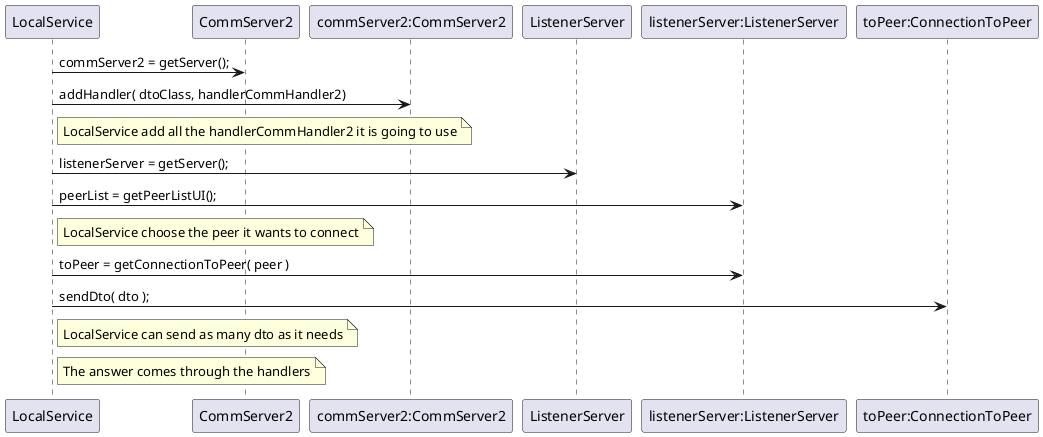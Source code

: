 @startuml
    participant "LocalService"
    participant "CommServer2"
    participant "commServer2:CommServer2" as commServer2
    participant "ListenerServer"
    participant "listenerServer:ListenerServer" as listenerServer
    participant "toPeer:ConnectionToPeer" as toPeer

    LocalService -> CommServer2 : commServer2 = getServer();
    LocalService -> commServer2 : addHandler( dtoClass, handlerCommHandler2)
    note right of LocalService: LocalService add all the handlerCommHandler2 it is going to use


    LocalService -> ListenerServer : listenerServer = getServer();
    LocalService -> listenerServer : peerList = getPeerListUI();
    note right of LocalService: LocalService choose the peer it wants to connect
    LocalService ->listenerServer : toPeer = getConnectionToPeer( peer )

    LocalService->toPeer : sendDto( dto );

    note right of LocalService: LocalService can send as many dto as it needs
    note right of LocalService: The answer comes through the handlers


@enduml
